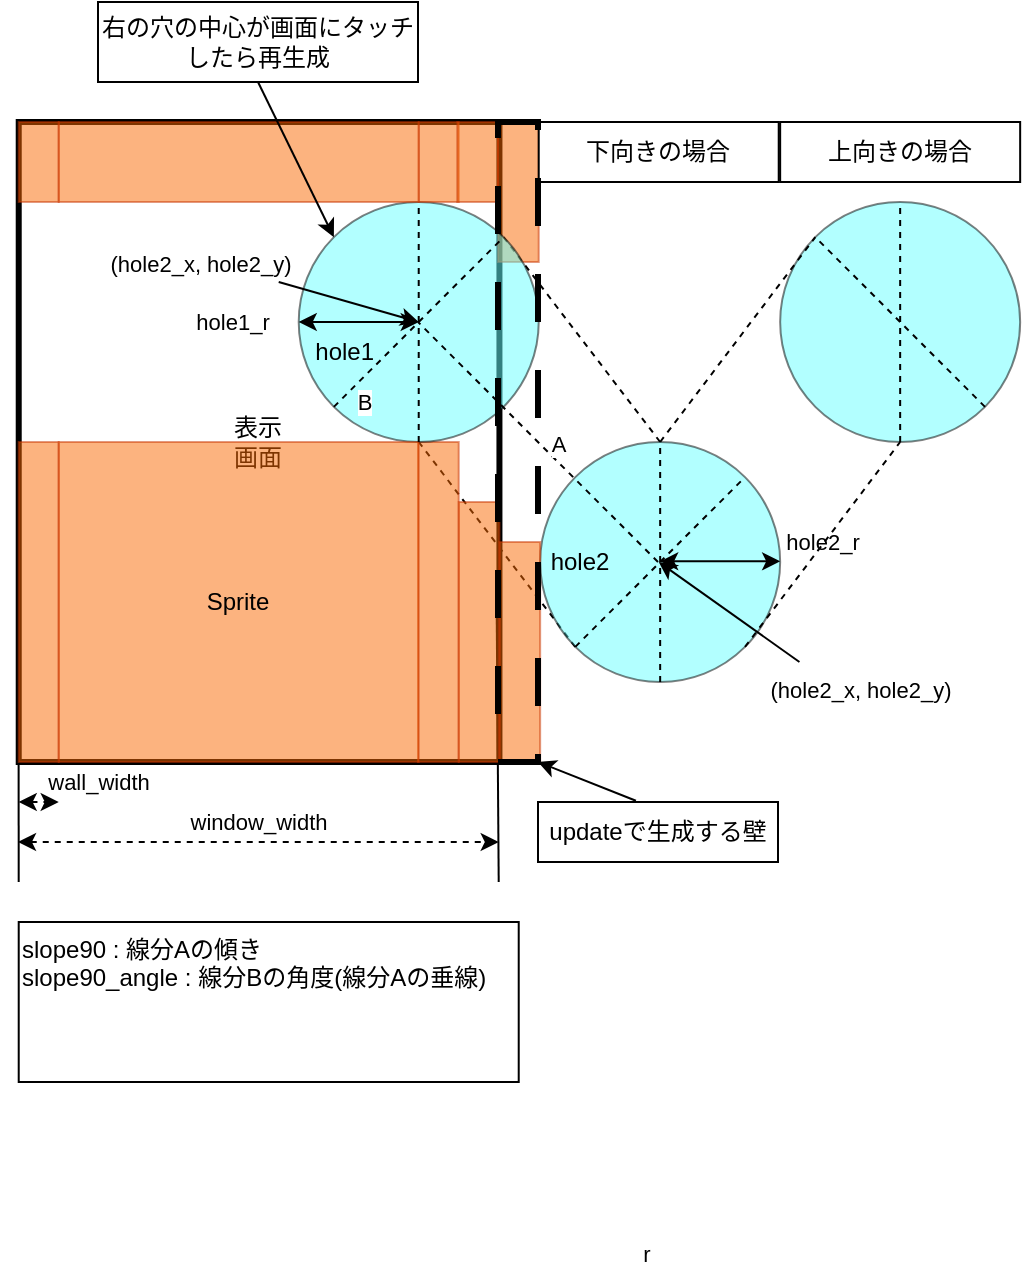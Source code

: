 <mxfile version="24.2.5" type="device" pages="2">
  <diagram id="QudzcY3Uqw3Rux1l8gH4" name="Page-1">
    <mxGraphModel dx="989" dy="582" grid="1" gridSize="10" guides="1" tooltips="1" connect="1" arrows="1" fold="1" page="1" pageScale="1" pageWidth="850" pageHeight="1100" math="0" shadow="0">
      <root>
        <mxCell id="0" />
        <mxCell id="1" parent="0" />
        <mxCell id="70" value="表示&lt;br&gt;画面" style="rounded=0;whiteSpace=wrap;html=1;fillColor=none;strokeWidth=3;movable=1;resizable=1;rotatable=1;deletable=1;editable=1;connectable=1;locked=0;" parent="1" vertex="1">
          <mxGeometry x="120.36" y="120" width="240.36" height="320" as="geometry" />
        </mxCell>
        <mxCell id="73" value="wall_width" style="endArrow=classic;startArrow=classic;html=1;dashed=1;" parent="1" edge="1">
          <mxGeometry x="1" y="22" width="50" height="50" relative="1" as="geometry">
            <mxPoint x="120.36" y="460" as="sourcePoint" />
            <mxPoint x="140.36" y="460" as="targetPoint" />
            <mxPoint x="20" y="12" as="offset" />
          </mxGeometry>
        </mxCell>
        <mxCell id="74" value="" style="endArrow=none;html=1;entryX=0;entryY=1;entryDx=0;entryDy=0;" parent="1" edge="1">
          <mxGeometry width="50" height="50" relative="1" as="geometry">
            <mxPoint x="120.36" y="500" as="sourcePoint" />
            <mxPoint x="120" y="160.0" as="targetPoint" />
          </mxGeometry>
        </mxCell>
        <mxCell id="79" value="" style="endArrow=none;dashed=1;html=1;exitX=0.5;exitY=1;exitDx=0;exitDy=0;entryX=0;entryY=0;entryDx=0;entryDy=0;" parent="1" target="142" edge="1" source="143">
          <mxGeometry width="50" height="50" relative="1" as="geometry">
            <mxPoint x="759.28" y="240.4" as="sourcePoint" />
            <mxPoint x="510" y="420" as="targetPoint" />
          </mxGeometry>
        </mxCell>
        <mxCell id="80" value="" style="endArrow=none;dashed=1;html=1;exitX=1;exitY=0;exitDx=0;exitDy=0;entryX=1;entryY=0.5;entryDx=0;entryDy=0;" parent="1" edge="1" target="142" source="143">
          <mxGeometry width="50" height="50" relative="1" as="geometry">
            <mxPoint x="760.36" y="281.8" as="sourcePoint" />
            <mxPoint x="350.36" y="550" as="targetPoint" />
          </mxGeometry>
        </mxCell>
        <mxCell id="90" value="" style="endArrow=none;html=1;entryX=0;entryY=1;entryDx=0;entryDy=0;" parent="1" edge="1">
          <mxGeometry width="50" height="50" relative="1" as="geometry">
            <mxPoint x="360.36" y="500" as="sourcePoint" />
            <mxPoint x="359.31" y="360" as="targetPoint" />
          </mxGeometry>
        </mxCell>
        <mxCell id="91" value="window_width" style="endArrow=classic;startArrow=classic;html=1;dashed=1;" parent="1" edge="1">
          <mxGeometry y="10" width="50" height="50" relative="1" as="geometry">
            <mxPoint x="120" y="480" as="sourcePoint" />
            <mxPoint x="360.36" y="480" as="targetPoint" />
            <mxPoint as="offset" />
          </mxGeometry>
        </mxCell>
        <mxCell id="133" value="" style="rounded=0;whiteSpace=wrap;html=1;fillColor=#fa6800;opacity=50;fontColor=#000000;strokeColor=#C73500;" parent="1" vertex="1">
          <mxGeometry x="320" y="280" width="20.36" height="160" as="geometry" />
        </mxCell>
        <mxCell id="134" value="" style="rounded=0;whiteSpace=wrap;html=1;fillColor=#fa6800;opacity=50;fontColor=#000000;strokeColor=#C73500;" parent="1" vertex="1">
          <mxGeometry x="360" y="120" width="20.36" height="70" as="geometry" />
        </mxCell>
        <mxCell id="142" value="&lt;div&gt;&lt;br&gt;&lt;/div&gt;&lt;div&gt;&lt;br&gt;&lt;/div&gt;&amp;nbsp; hole1" style="ellipse;whiteSpace=wrap;html=1;aspect=fixed;rounded=0;shadow=0;glass=0;sketch=0;strokeColor=default;strokeWidth=1;fillColor=#66FFFF;opacity=50;direction=south;align=left;" parent="1" vertex="1">
          <mxGeometry x="260.36" y="160" width="120" height="120" as="geometry" />
        </mxCell>
        <mxCell id="143" value="&amp;nbsp;hole2" style="ellipse;whiteSpace=wrap;html=1;aspect=fixed;rounded=0;shadow=0;glass=0;sketch=0;strokeColor=default;strokeWidth=1;fillColor=#66FFFF;opacity=50;direction=west;align=left;" parent="1" vertex="1">
          <mxGeometry x="381.08" y="280" width="120" height="120" as="geometry" />
        </mxCell>
        <mxCell id="144" value="" style="endArrow=none;startArrow=none;html=1;dashed=1;exitX=1;exitY=1;exitDx=0;exitDy=0;entryX=0;entryY=0;entryDx=0;entryDy=0;startFill=0;endFill=0;" parent="1" source="142" target="142" edge="1">
          <mxGeometry x="-1" y="-340" width="50" height="50" relative="1" as="geometry">
            <mxPoint x="400" y="259.66" as="sourcePoint" />
            <mxPoint x="300.36" y="170" as="targetPoint" />
            <mxPoint x="-7" y="6" as="offset" />
          </mxGeometry>
        </mxCell>
        <mxCell id="eak4pzv2pVBBHjZgymCO-210" value="B" style="edgeLabel;html=1;align=center;verticalAlign=middle;resizable=0;points=[];" vertex="1" connectable="0" parent="144">
          <mxGeometry x="-0.672" y="-2" relative="1" as="geometry">
            <mxPoint y="10" as="offset" />
          </mxGeometry>
        </mxCell>
        <mxCell id="154" value="" style="rounded=0;whiteSpace=wrap;html=1;fillColor=#fa6800;opacity=50;fontColor=#000000;strokeColor=#C73500;" parent="1" vertex="1">
          <mxGeometry x="320.36" y="120" width="20" height="40" as="geometry" />
        </mxCell>
        <mxCell id="eak4pzv2pVBBHjZgymCO-164" value="" style="endArrow=none;startArrow=none;html=1;dashed=1;exitX=1;exitY=0;exitDx=0;exitDy=0;entryX=0;entryY=1;entryDx=0;entryDy=0;startFill=0;endFill=0;" edge="1" parent="1" source="143" target="143">
          <mxGeometry x="-1" y="-340" width="50" height="50" relative="1" as="geometry">
            <mxPoint x="505.36" y="354" as="sourcePoint" />
            <mxPoint x="510.36" y="330" as="targetPoint" />
            <mxPoint x="-7" y="6" as="offset" />
          </mxGeometry>
        </mxCell>
        <mxCell id="eak4pzv2pVBBHjZgymCO-167" value="" style="endArrow=classic;startArrow=classic;html=1;exitX=0.5;exitY=1;exitDx=0;exitDy=0;startFill=1;endFill=1;" edge="1" parent="1" source="142">
          <mxGeometry x="-1" y="-340" width="50" height="50" relative="1" as="geometry">
            <mxPoint x="540" y="234" as="sourcePoint" />
            <mxPoint x="320.36" y="220" as="targetPoint" />
            <mxPoint x="-7" y="6" as="offset" />
          </mxGeometry>
        </mxCell>
        <mxCell id="eak4pzv2pVBBHjZgymCO-169" value="hole1_r" style="edgeLabel;html=1;align=center;verticalAlign=middle;resizable=0;points=[];" vertex="1" connectable="0" parent="eak4pzv2pVBBHjZgymCO-167">
          <mxGeometry x="-0.3" y="-2" relative="1" as="geometry">
            <mxPoint x="-55" y="-2" as="offset" />
          </mxGeometry>
        </mxCell>
        <mxCell id="eak4pzv2pVBBHjZgymCO-168" value="r" style="endArrow=classic;startArrow=classic;html=1;exitX=0.5;exitY=1;exitDx=0;exitDy=0;startFill=1;endFill=1;" edge="1" parent="1">
          <mxGeometry x="-1" y="-340" width="50" height="50" relative="1" as="geometry">
            <mxPoint x="441.08" y="339.66" as="sourcePoint" />
            <mxPoint x="501.08" y="339.66" as="targetPoint" />
            <mxPoint x="-7" y="6" as="offset" />
          </mxGeometry>
        </mxCell>
        <mxCell id="eak4pzv2pVBBHjZgymCO-170" value="hole2_r" style="edgeLabel;html=1;align=center;verticalAlign=middle;resizable=0;points=[];" vertex="1" connectable="0" parent="eak4pzv2pVBBHjZgymCO-168">
          <mxGeometry x="-0.047" y="1" relative="1" as="geometry">
            <mxPoint x="52" y="-9" as="offset" />
          </mxGeometry>
        </mxCell>
        <mxCell id="eak4pzv2pVBBHjZgymCO-171" value="" style="endArrow=classic;startArrow=none;html=1;startFill=0;endFill=1;" edge="1" parent="1">
          <mxGeometry x="-1" y="-340" width="50" height="50" relative="1" as="geometry">
            <mxPoint x="510.72" y="390" as="sourcePoint" />
            <mxPoint x="440.36" y="340" as="targetPoint" />
            <mxPoint x="-7" y="6" as="offset" />
          </mxGeometry>
        </mxCell>
        <mxCell id="eak4pzv2pVBBHjZgymCO-172" value="(hole2_x, hole2_y)" style="edgeLabel;html=1;align=center;verticalAlign=middle;resizable=0;points=[];" vertex="1" connectable="0" parent="eak4pzv2pVBBHjZgymCO-171">
          <mxGeometry x="-0.047" y="1" relative="1" as="geometry">
            <mxPoint x="64" y="37" as="offset" />
          </mxGeometry>
        </mxCell>
        <mxCell id="eak4pzv2pVBBHjZgymCO-174" value="" style="endArrow=classic;startArrow=none;html=1;startFill=0;endFill=1;" edge="1" parent="1">
          <mxGeometry x="-1" y="-340" width="50" height="50" relative="1" as="geometry">
            <mxPoint x="250.36" y="200" as="sourcePoint" />
            <mxPoint x="320.36" y="220" as="targetPoint" />
            <mxPoint x="-7" y="6" as="offset" />
          </mxGeometry>
        </mxCell>
        <mxCell id="eak4pzv2pVBBHjZgymCO-175" value="(hole2_x, hole2_y)" style="edgeLabel;html=1;align=center;verticalAlign=middle;resizable=0;points=[];" vertex="1" connectable="0" parent="eak4pzv2pVBBHjZgymCO-174">
          <mxGeometry x="-0.047" y="1" relative="1" as="geometry">
            <mxPoint x="-73" y="-18" as="offset" />
          </mxGeometry>
        </mxCell>
        <mxCell id="eak4pzv2pVBBHjZgymCO-176" value="" style="rounded=0;whiteSpace=wrap;html=1;fillColor=#fa6800;opacity=50;fontColor=#000000;strokeColor=#C73500;" vertex="1" parent="1">
          <mxGeometry x="339.64" y="120" width="20.36" height="40" as="geometry" />
        </mxCell>
        <mxCell id="eak4pzv2pVBBHjZgymCO-177" value="" style="rounded=0;whiteSpace=wrap;html=1;fillColor=#fa6800;opacity=50;fontColor=#000000;strokeColor=#C73500;" vertex="1" parent="1">
          <mxGeometry x="340.36" y="310" width="20.36" height="130" as="geometry" />
        </mxCell>
        <mxCell id="eak4pzv2pVBBHjZgymCO-179" value="" style="rounded=0;whiteSpace=wrap;html=1;fillColor=#fa6800;opacity=50;fontColor=#000000;strokeColor=#C73500;" vertex="1" parent="1">
          <mxGeometry x="360.72" y="330" width="20.36" height="110" as="geometry" />
        </mxCell>
        <mxCell id="eak4pzv2pVBBHjZgymCO-181" value="" style="rounded=0;whiteSpace=wrap;html=1;fillColor=#fa6800;opacity=50;fontColor=#000000;strokeColor=#C73500;" vertex="1" parent="1">
          <mxGeometry x="120.36" y="120" width="20" height="40" as="geometry" />
        </mxCell>
        <mxCell id="eak4pzv2pVBBHjZgymCO-182" value="" style="rounded=0;whiteSpace=wrap;html=1;fillColor=#fa6800;opacity=50;fontColor=#000000;strokeColor=#C73500;" vertex="1" parent="1">
          <mxGeometry x="120.36" y="280" width="20" height="160" as="geometry" />
        </mxCell>
        <mxCell id="eak4pzv2pVBBHjZgymCO-183" value="Sprite" style="rounded=0;whiteSpace=wrap;html=1;fillColor=#fa6800;opacity=50;fontColor=#000000;strokeColor=#C73500;" vertex="1" parent="1">
          <mxGeometry x="140.36" y="280" width="180" height="160" as="geometry" />
        </mxCell>
        <mxCell id="eak4pzv2pVBBHjZgymCO-184" value="" style="rounded=0;whiteSpace=wrap;html=1;fillColor=#fa6800;opacity=50;fontColor=#000000;strokeColor=#C73500;" vertex="1" parent="1">
          <mxGeometry x="140.36" y="120" width="180" height="40" as="geometry" />
        </mxCell>
        <mxCell id="eak4pzv2pVBBHjZgymCO-186" value="" style="endArrow=none;startArrow=none;html=1;dashed=1;exitX=1;exitY=0;exitDx=0;exitDy=0;entryX=0;entryY=0.5;entryDx=0;entryDy=0;startFill=0;endFill=0;" edge="1" parent="1" source="eak4pzv2pVBBHjZgymCO-183" target="142">
          <mxGeometry x="-1" y="-340" width="50" height="50" relative="1" as="geometry">
            <mxPoint x="288.36" y="282" as="sourcePoint" />
            <mxPoint x="372.36" y="198" as="targetPoint" />
            <mxPoint x="-7" y="6" as="offset" />
          </mxGeometry>
        </mxCell>
        <mxCell id="eak4pzv2pVBBHjZgymCO-189" value="" style="endArrow=none;startArrow=none;html=1;dashed=1;exitX=0.5;exitY=0;exitDx=0;exitDy=0;entryX=0.5;entryY=1;entryDx=0;entryDy=0;startFill=0;endFill=0;" edge="1" parent="1" source="143" target="143">
          <mxGeometry x="-1" y="-340" width="50" height="50" relative="1" as="geometry">
            <mxPoint x="570.36" y="310" as="sourcePoint" />
            <mxPoint x="570.36" y="190" as="targetPoint" />
            <mxPoint x="-7" y="6" as="offset" />
          </mxGeometry>
        </mxCell>
        <mxCell id="eak4pzv2pVBBHjZgymCO-190" value="" style="ellipse;whiteSpace=wrap;html=1;aspect=fixed;rounded=0;shadow=0;glass=0;sketch=0;strokeColor=default;strokeWidth=1;fillColor=#66FFFF;opacity=50;direction=west;" vertex="1" parent="1">
          <mxGeometry x="501.08" y="160" width="120" height="120" as="geometry" />
        </mxCell>
        <mxCell id="eak4pzv2pVBBHjZgymCO-191" value="" style="endArrow=none;startArrow=none;html=1;dashed=1;exitX=0;exitY=0;exitDx=0;exitDy=0;entryX=1;entryY=1;entryDx=0;entryDy=0;startFill=0;endFill=0;" edge="1" parent="1" source="eak4pzv2pVBBHjZgymCO-190" target="eak4pzv2pVBBHjZgymCO-190">
          <mxGeometry x="-1" y="-340" width="50" height="50" relative="1" as="geometry">
            <mxPoint x="490.36" y="322" as="sourcePoint" />
            <mxPoint x="574.36" y="238" as="targetPoint" />
            <mxPoint x="-7" y="6" as="offset" />
          </mxGeometry>
        </mxCell>
        <mxCell id="eak4pzv2pVBBHjZgymCO-192" value="" style="endArrow=none;dashed=1;html=1;exitX=0.5;exitY=1;exitDx=0;exitDy=0;entryX=1;entryY=1;entryDx=0;entryDy=0;" edge="1" parent="1" source="143" target="eak4pzv2pVBBHjZgymCO-190">
          <mxGeometry width="50" height="50" relative="1" as="geometry">
            <mxPoint x="480.58" y="252" as="sourcePoint" />
            <mxPoint x="401.58" y="150" as="targetPoint" />
          </mxGeometry>
        </mxCell>
        <mxCell id="eak4pzv2pVBBHjZgymCO-193" value="" style="endArrow=none;dashed=1;html=1;exitX=0.5;exitY=0;exitDx=0;exitDy=0;entryX=0.5;entryY=1;entryDx=0;entryDy=0;" edge="1" parent="1" source="eak4pzv2pVBBHjZgymCO-190" target="eak4pzv2pVBBHjZgymCO-190">
          <mxGeometry width="50" height="50" relative="1" as="geometry">
            <mxPoint x="501.08" y="242" as="sourcePoint" />
            <mxPoint x="422.08" y="140" as="targetPoint" />
          </mxGeometry>
        </mxCell>
        <mxCell id="eak4pzv2pVBBHjZgymCO-194" value="" style="endArrow=none;dashed=1;html=1;exitX=0;exitY=0;exitDx=0;exitDy=0;entryX=0.5;entryY=0;entryDx=0;entryDy=0;" edge="1" parent="1" source="143" target="eak4pzv2pVBBHjZgymCO-190">
          <mxGeometry width="50" height="50" relative="1" as="geometry">
            <mxPoint x="522.58" y="382" as="sourcePoint" />
            <mxPoint x="599.58" y="280" as="targetPoint" />
          </mxGeometry>
        </mxCell>
        <mxCell id="eak4pzv2pVBBHjZgymCO-199" style="rounded=0;orthogonalLoop=1;jettySize=auto;html=1;entryX=0;entryY=1;entryDx=0;entryDy=0;exitX=0.5;exitY=1;exitDx=0;exitDy=0;" edge="1" parent="1" source="eak4pzv2pVBBHjZgymCO-195" target="142">
          <mxGeometry relative="1" as="geometry">
            <mxPoint x="330" y="80" as="sourcePoint" />
          </mxGeometry>
        </mxCell>
        <mxCell id="eak4pzv2pVBBHjZgymCO-195" value="右の穴の中心が画面にタッチしたら再生成" style="rounded=0;whiteSpace=wrap;html=1;" vertex="1" parent="1">
          <mxGeometry x="160" y="60" width="160" height="40" as="geometry" />
        </mxCell>
        <mxCell id="eak4pzv2pVBBHjZgymCO-196" value="下向きの場合" style="rounded=0;whiteSpace=wrap;html=1;" vertex="1" parent="1">
          <mxGeometry x="380.36" y="120" width="120" height="30" as="geometry" />
        </mxCell>
        <mxCell id="eak4pzv2pVBBHjZgymCO-197" value="上向きの場合" style="rounded=0;whiteSpace=wrap;html=1;" vertex="1" parent="1">
          <mxGeometry x="501.08" y="120" width="120" height="30" as="geometry" />
        </mxCell>
        <mxCell id="eak4pzv2pVBBHjZgymCO-200" style="edgeStyle=orthogonalEdgeStyle;rounded=0;orthogonalLoop=1;jettySize=auto;html=1;exitX=0.5;exitY=1;exitDx=0;exitDy=0;" edge="1" parent="1" source="eak4pzv2pVBBHjZgymCO-196" target="eak4pzv2pVBBHjZgymCO-196">
          <mxGeometry relative="1" as="geometry" />
        </mxCell>
        <mxCell id="eak4pzv2pVBBHjZgymCO-201" value="updateで生成する壁" style="rounded=0;whiteSpace=wrap;html=1;" vertex="1" parent="1">
          <mxGeometry x="380.0" y="460" width="120" height="30" as="geometry" />
        </mxCell>
        <mxCell id="eak4pzv2pVBBHjZgymCO-202" style="rounded=0;orthogonalLoop=1;jettySize=auto;html=1;exitX=0.408;exitY=-0.021;exitDx=0;exitDy=0;entryX=1;entryY=1;entryDx=0;entryDy=0;exitPerimeter=0;" edge="1" parent="1" source="eak4pzv2pVBBHjZgymCO-201" target="eak4pzv2pVBBHjZgymCO-203">
          <mxGeometry relative="1" as="geometry">
            <mxPoint x="427.08" y="440" as="sourcePoint" />
            <mxPoint x="455.08" y="518" as="targetPoint" />
          </mxGeometry>
        </mxCell>
        <mxCell id="eak4pzv2pVBBHjZgymCO-203" value="" style="rounded=0;whiteSpace=wrap;html=1;fillColor=none;strokeWidth=3;movable=1;resizable=1;rotatable=1;deletable=1;editable=1;connectable=1;locked=0;dashed=1;dashPattern=8 8;" vertex="1" parent="1">
          <mxGeometry x="360" y="120" width="20" height="320" as="geometry" />
        </mxCell>
        <mxCell id="eak4pzv2pVBBHjZgymCO-204" value="" style="endArrow=none;dashed=1;html=1;" edge="1" parent="1">
          <mxGeometry width="50" height="50" relative="1" as="geometry">
            <mxPoint x="440" y="340" as="sourcePoint" />
            <mxPoint x="320" y="220" as="targetPoint" />
          </mxGeometry>
        </mxCell>
        <mxCell id="eak4pzv2pVBBHjZgymCO-209" value="A" style="edgeLabel;html=1;align=center;verticalAlign=middle;resizable=0;points=[];" vertex="1" connectable="0" parent="eak4pzv2pVBBHjZgymCO-204">
          <mxGeometry x="-0.178" y="1" relative="1" as="geometry">
            <mxPoint y="-11" as="offset" />
          </mxGeometry>
        </mxCell>
        <mxCell id="eak4pzv2pVBBHjZgymCO-211" value="&lt;div style=&quot;&quot;&gt;&lt;span style=&quot;background-color: initial;&quot;&gt;slope90 :&lt;/span&gt;&lt;span style=&quot;background-color: initial;&quot;&gt;&amp;nbsp;線分Aの傾き&lt;/span&gt;&lt;/div&gt;&lt;div&gt;&lt;div style=&quot;&quot;&gt;slope90_angle : 線分Bの角度(線分Aの垂線)&lt;/div&gt;&lt;/div&gt;" style="rounded=0;whiteSpace=wrap;html=1;align=left;verticalAlign=top;" vertex="1" parent="1">
          <mxGeometry x="120.36" y="520" width="250" height="80" as="geometry" />
        </mxCell>
      </root>
    </mxGraphModel>
  </diagram>
  <diagram id="Sf0FEbPxXO1nn2Xdww_1" name="Page-2">
    <mxGraphModel dx="997" dy="685" grid="1" gridSize="10" guides="1" tooltips="1" connect="1" arrows="1" fold="1" page="1" pageScale="1" pageWidth="850" pageHeight="1100" math="0" shadow="0">
      <root>
        <mxCell id="0" />
        <mxCell id="1" parent="0" />
        <mxCell id="I9coxneoKZJE_Wqg-dqm-10" value="" style="whiteSpace=wrap;html=1;aspect=fixed;" vertex="1" parent="1">
          <mxGeometry x="420" y="640" width="40" height="40" as="geometry" />
        </mxCell>
        <mxCell id="I9coxneoKZJE_Wqg-dqm-1" value="" style="whiteSpace=wrap;html=1;aspect=fixed;" vertex="1" parent="1">
          <mxGeometry x="260" y="320" width="80" height="80" as="geometry" />
        </mxCell>
        <mxCell id="I9coxneoKZJE_Wqg-dqm-2" value="" style="whiteSpace=wrap;html=1;aspect=fixed;" vertex="1" parent="1">
          <mxGeometry x="80" y="120" width="120" height="120" as="geometry" />
        </mxCell>
        <mxCell id="I9coxneoKZJE_Wqg-dqm-7" value="" style="endArrow=none;html=1;exitX=0.5;exitY=0;exitDx=0;exitDy=0;" edge="1" parent="1" source="I9coxneoKZJE_Wqg-dqm-10">
          <mxGeometry width="50" height="50" relative="1" as="geometry">
            <mxPoint x="650" y="130" as="sourcePoint" />
            <mxPoint x="300" y="320" as="targetPoint" />
          </mxGeometry>
        </mxCell>
        <mxCell id="I9coxneoKZJE_Wqg-dqm-8" value="" style="endArrow=none;html=1;exitX=0.5;exitY=1;exitDx=0;exitDy=0;entryX=0.5;entryY=1;entryDx=0;entryDy=0;" edge="1" parent="1" source="I9coxneoKZJE_Wqg-dqm-10" target="I9coxneoKZJE_Wqg-dqm-1">
          <mxGeometry width="50" height="50" relative="1" as="geometry">
            <mxPoint x="510" y="490" as="sourcePoint" />
            <mxPoint x="380" y="400" as="targetPoint" />
          </mxGeometry>
        </mxCell>
        <mxCell id="I9coxneoKZJE_Wqg-dqm-9" value="" style="whiteSpace=wrap;html=1;aspect=fixed;" vertex="1" parent="1">
          <mxGeometry x="430" y="120" width="40" height="40" as="geometry" />
        </mxCell>
        <mxCell id="I9coxneoKZJE_Wqg-dqm-11" value="" style="whiteSpace=wrap;html=1;aspect=fixed;" vertex="1" parent="1">
          <mxGeometry x="540" y="390" width="40" height="40" as="geometry" />
        </mxCell>
        <mxCell id="I9coxneoKZJE_Wqg-dqm-14" value="" style="endArrow=none;html=1;entryX=0.5;entryY=1;entryDx=0;entryDy=0;exitX=0.5;exitY=1;exitDx=0;exitDy=0;" edge="1" parent="1" source="I9coxneoKZJE_Wqg-dqm-10" target="I9coxneoKZJE_Wqg-dqm-11">
          <mxGeometry width="50" height="50" relative="1" as="geometry">
            <mxPoint x="450" y="650" as="sourcePoint" />
            <mxPoint x="350" y="330" as="targetPoint" />
          </mxGeometry>
        </mxCell>
        <mxCell id="I9coxneoKZJE_Wqg-dqm-15" value="" style="endArrow=none;html=1;entryX=0.5;entryY=0;entryDx=0;entryDy=0;exitX=0.5;exitY=0;exitDx=0;exitDy=0;" edge="1" parent="1" source="I9coxneoKZJE_Wqg-dqm-10" target="I9coxneoKZJE_Wqg-dqm-11">
          <mxGeometry width="50" height="50" relative="1" as="geometry">
            <mxPoint x="470" y="690" as="sourcePoint" />
            <mxPoint x="570" y="440" as="targetPoint" />
          </mxGeometry>
        </mxCell>
        <mxCell id="I9coxneoKZJE_Wqg-dqm-16" value="" style="endArrow=none;html=1;exitX=1;exitY=0;exitDx=0;exitDy=0;entryX=0.5;entryY=0;entryDx=0;entryDy=0;" edge="1" parent="1" target="I9coxneoKZJE_Wqg-dqm-1">
          <mxGeometry width="50" height="50" relative="1" as="geometry">
            <mxPoint x="140" y="120" as="sourcePoint" />
            <mxPoint x="240" y="320" as="targetPoint" />
          </mxGeometry>
        </mxCell>
        <mxCell id="I9coxneoKZJE_Wqg-dqm-17" value="" style="endArrow=none;html=1;exitX=1;exitY=0;exitDx=0;exitDy=0;" edge="1" parent="1">
          <mxGeometry width="50" height="50" relative="1" as="geometry">
            <mxPoint x="140" y="240" as="sourcePoint" />
            <mxPoint x="300" y="400" as="targetPoint" />
          </mxGeometry>
        </mxCell>
        <mxCell id="I9coxneoKZJE_Wqg-dqm-18" value="" style="endArrow=none;html=1;exitX=0.5;exitY=1;exitDx=0;exitDy=0;" edge="1" parent="1" source="I9coxneoKZJE_Wqg-dqm-9">
          <mxGeometry width="50" height="50" relative="1" as="geometry">
            <mxPoint x="140" y="380" as="sourcePoint" />
            <mxPoint x="300" y="400" as="targetPoint" />
          </mxGeometry>
        </mxCell>
        <mxCell id="I9coxneoKZJE_Wqg-dqm-19" value="" style="endArrow=none;html=1;exitX=0.5;exitY=0;exitDx=0;exitDy=0;entryX=0.5;entryY=0;entryDx=0;entryDy=0;" edge="1" parent="1" source="I9coxneoKZJE_Wqg-dqm-9" target="I9coxneoKZJE_Wqg-dqm-1">
          <mxGeometry width="50" height="50" relative="1" as="geometry">
            <mxPoint x="460" y="170" as="sourcePoint" />
            <mxPoint x="310" y="410" as="targetPoint" />
          </mxGeometry>
        </mxCell>
        <mxCell id="I9coxneoKZJE_Wqg-dqm-20" value="" style="endArrow=none;html=1;" edge="1" parent="1">
          <mxGeometry width="50" height="50" relative="1" as="geometry">
            <mxPoint x="450" y="120" as="sourcePoint" />
            <mxPoint x="560" y="390" as="targetPoint" />
          </mxGeometry>
        </mxCell>
        <mxCell id="I9coxneoKZJE_Wqg-dqm-21" value="" style="endArrow=none;html=1;exitX=0.5;exitY=1;exitDx=0;exitDy=0;" edge="1" parent="1" source="I9coxneoKZJE_Wqg-dqm-9">
          <mxGeometry width="50" height="50" relative="1" as="geometry">
            <mxPoint x="460" y="130" as="sourcePoint" />
            <mxPoint x="560" y="430" as="targetPoint" />
          </mxGeometry>
        </mxCell>
      </root>
    </mxGraphModel>
  </diagram>
</mxfile>
